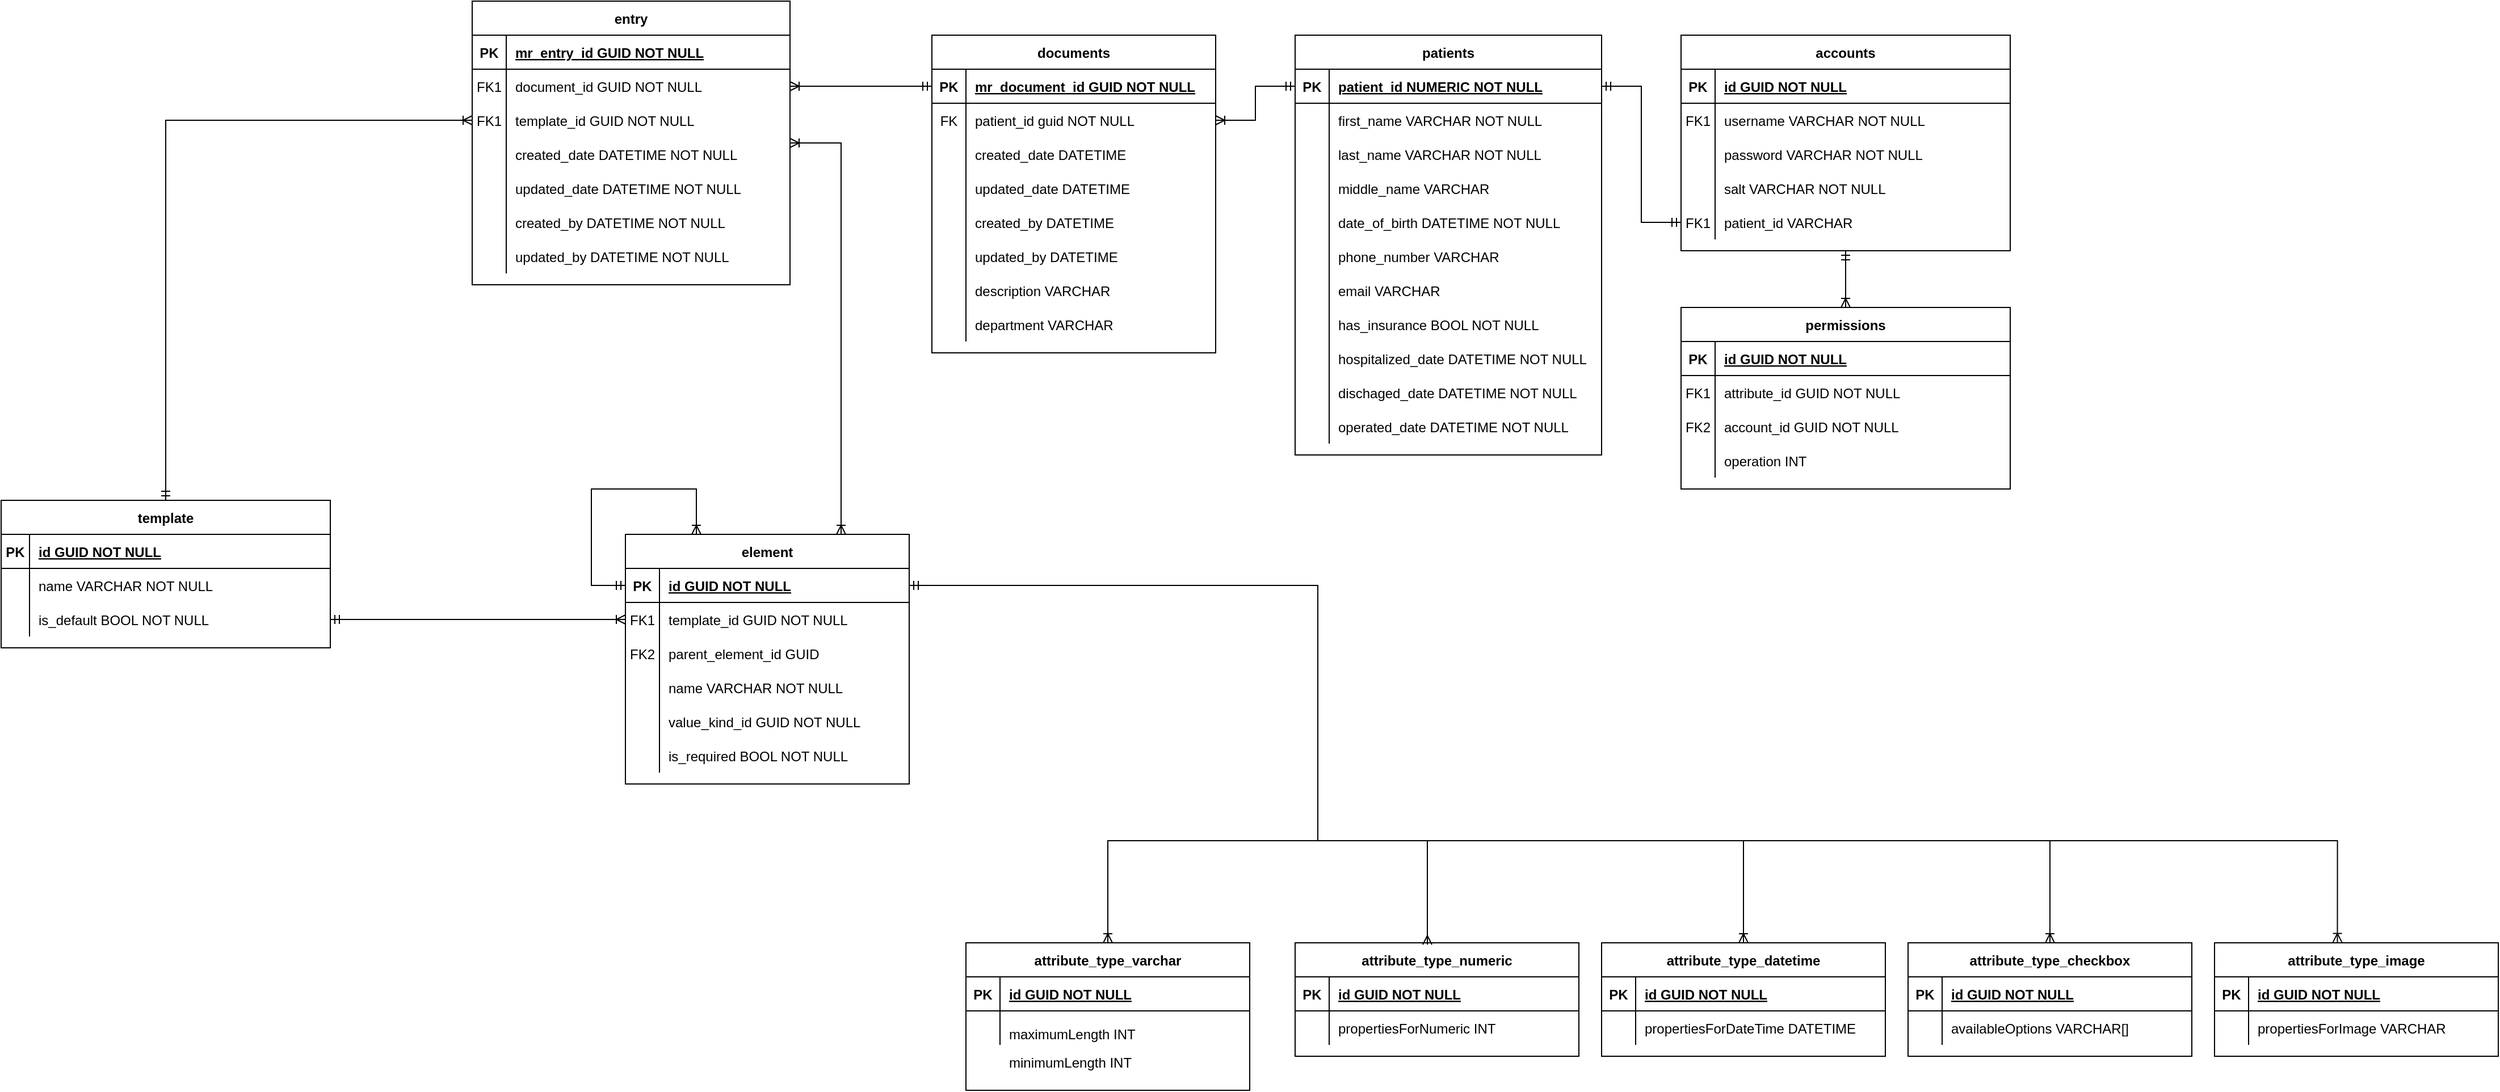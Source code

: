 <mxfile version="14.8.0" type="device"><diagram id="R2lEEEUBdFMjLlhIrx00" name="Page-1"><mxGraphModel dx="3276" dy="1358" grid="1" gridSize="10" guides="1" tooltips="1" connect="1" arrows="1" fold="1" page="1" pageScale="1" pageWidth="850" pageHeight="1100" math="0" shadow="0" extFonts="Permanent Marker^https://fonts.googleapis.com/css?family=Permanent+Marker"><root><mxCell id="0"/><mxCell id="1" parent="0"/><mxCell id="C-vyLk0tnHw3VtMMgP7b-2" value="patients" style="shape=table;startSize=30;container=1;collapsible=1;childLayout=tableLayout;fixedRows=1;rowLines=0;fontStyle=1;align=center;resizeLast=1;" parent="1" vertex="1"><mxGeometry x="360" y="90" width="270" height="370" as="geometry"/></mxCell><mxCell id="C-vyLk0tnHw3VtMMgP7b-3" value="" style="shape=partialRectangle;collapsible=0;dropTarget=0;pointerEvents=0;fillColor=none;points=[[0,0.5],[1,0.5]];portConstraint=eastwest;top=0;left=0;right=0;bottom=1;" parent="C-vyLk0tnHw3VtMMgP7b-2" vertex="1"><mxGeometry y="30" width="270" height="30" as="geometry"/></mxCell><mxCell id="C-vyLk0tnHw3VtMMgP7b-4" value="PK" style="shape=partialRectangle;overflow=hidden;connectable=0;fillColor=none;top=0;left=0;bottom=0;right=0;fontStyle=1;" parent="C-vyLk0tnHw3VtMMgP7b-3" vertex="1"><mxGeometry width="30" height="30" as="geometry"/></mxCell><mxCell id="C-vyLk0tnHw3VtMMgP7b-5" value="patient_id NUMERIC NOT NULL" style="shape=partialRectangle;overflow=hidden;connectable=0;fillColor=none;top=0;left=0;bottom=0;right=0;align=left;spacingLeft=6;fontStyle=5;" parent="C-vyLk0tnHw3VtMMgP7b-3" vertex="1"><mxGeometry x="30" width="240" height="30" as="geometry"/></mxCell><mxCell id="C-vyLk0tnHw3VtMMgP7b-6" value="" style="shape=partialRectangle;collapsible=0;dropTarget=0;pointerEvents=0;fillColor=none;points=[[0,0.5],[1,0.5]];portConstraint=eastwest;top=0;left=0;right=0;bottom=0;" parent="C-vyLk0tnHw3VtMMgP7b-2" vertex="1"><mxGeometry y="60" width="270" height="30" as="geometry"/></mxCell><mxCell id="C-vyLk0tnHw3VtMMgP7b-7" value="" style="shape=partialRectangle;overflow=hidden;connectable=0;fillColor=none;top=0;left=0;bottom=0;right=0;" parent="C-vyLk0tnHw3VtMMgP7b-6" vertex="1"><mxGeometry width="30" height="30" as="geometry"/></mxCell><mxCell id="C-vyLk0tnHw3VtMMgP7b-8" value="first_name VARCHAR NOT NULL" style="shape=partialRectangle;overflow=hidden;connectable=0;fillColor=none;top=0;left=0;bottom=0;right=0;align=left;spacingLeft=6;" parent="C-vyLk0tnHw3VtMMgP7b-6" vertex="1"><mxGeometry x="30" width="240" height="30" as="geometry"/></mxCell><mxCell id="C-vyLk0tnHw3VtMMgP7b-9" value="" style="shape=partialRectangle;collapsible=0;dropTarget=0;pointerEvents=0;fillColor=none;points=[[0,0.5],[1,0.5]];portConstraint=eastwest;top=0;left=0;right=0;bottom=0;" parent="C-vyLk0tnHw3VtMMgP7b-2" vertex="1"><mxGeometry y="90" width="270" height="30" as="geometry"/></mxCell><mxCell id="C-vyLk0tnHw3VtMMgP7b-10" value="" style="shape=partialRectangle;overflow=hidden;connectable=0;fillColor=none;top=0;left=0;bottom=0;right=0;" parent="C-vyLk0tnHw3VtMMgP7b-9" vertex="1"><mxGeometry width="30" height="30" as="geometry"/></mxCell><mxCell id="C-vyLk0tnHw3VtMMgP7b-11" value="last_name VARCHAR NOT NULL" style="shape=partialRectangle;overflow=hidden;connectable=0;fillColor=none;top=0;left=0;bottom=0;right=0;align=left;spacingLeft=6;" parent="C-vyLk0tnHw3VtMMgP7b-9" vertex="1"><mxGeometry x="30" width="240" height="30" as="geometry"/></mxCell><mxCell id="lvaLEvs-_A9bUy7tsKuC-11" value="" style="shape=partialRectangle;collapsible=0;dropTarget=0;pointerEvents=0;fillColor=none;points=[[0,0.5],[1,0.5]];portConstraint=eastwest;top=0;left=0;right=0;bottom=0;" parent="C-vyLk0tnHw3VtMMgP7b-2" vertex="1"><mxGeometry y="120" width="270" height="30" as="geometry"/></mxCell><mxCell id="lvaLEvs-_A9bUy7tsKuC-12" value="" style="shape=partialRectangle;overflow=hidden;connectable=0;fillColor=none;top=0;left=0;bottom=0;right=0;" parent="lvaLEvs-_A9bUy7tsKuC-11" vertex="1"><mxGeometry width="30" height="30" as="geometry"/></mxCell><mxCell id="lvaLEvs-_A9bUy7tsKuC-13" value="middle_name VARCHAR" style="shape=partialRectangle;overflow=hidden;connectable=0;fillColor=none;top=0;left=0;bottom=0;right=0;align=left;spacingLeft=6;" parent="lvaLEvs-_A9bUy7tsKuC-11" vertex="1"><mxGeometry x="30" width="240" height="30" as="geometry"/></mxCell><mxCell id="lvaLEvs-_A9bUy7tsKuC-14" value="" style="shape=partialRectangle;collapsible=0;dropTarget=0;pointerEvents=0;fillColor=none;points=[[0,0.5],[1,0.5]];portConstraint=eastwest;top=0;left=0;right=0;bottom=0;" parent="C-vyLk0tnHw3VtMMgP7b-2" vertex="1"><mxGeometry y="150" width="270" height="30" as="geometry"/></mxCell><mxCell id="lvaLEvs-_A9bUy7tsKuC-15" value="" style="shape=partialRectangle;overflow=hidden;connectable=0;fillColor=none;top=0;left=0;bottom=0;right=0;" parent="lvaLEvs-_A9bUy7tsKuC-14" vertex="1"><mxGeometry width="30" height="30" as="geometry"/></mxCell><mxCell id="lvaLEvs-_A9bUy7tsKuC-16" value="date_of_birth DATETIME NOT NULL" style="shape=partialRectangle;overflow=hidden;connectable=0;fillColor=none;top=0;left=0;bottom=0;right=0;align=left;spacingLeft=6;" parent="lvaLEvs-_A9bUy7tsKuC-14" vertex="1"><mxGeometry x="30" width="240" height="30" as="geometry"/></mxCell><mxCell id="lvaLEvs-_A9bUy7tsKuC-35" value="" style="shape=partialRectangle;collapsible=0;dropTarget=0;pointerEvents=0;fillColor=none;points=[[0,0.5],[1,0.5]];portConstraint=eastwest;top=0;left=0;right=0;bottom=0;" parent="C-vyLk0tnHw3VtMMgP7b-2" vertex="1"><mxGeometry y="180" width="270" height="30" as="geometry"/></mxCell><mxCell id="lvaLEvs-_A9bUy7tsKuC-36" value="" style="shape=partialRectangle;overflow=hidden;connectable=0;fillColor=none;top=0;left=0;bottom=0;right=0;" parent="lvaLEvs-_A9bUy7tsKuC-35" vertex="1"><mxGeometry width="30" height="30" as="geometry"/></mxCell><mxCell id="lvaLEvs-_A9bUy7tsKuC-37" value="phone_number VARCHAR" style="shape=partialRectangle;overflow=hidden;connectable=0;fillColor=none;top=0;left=0;bottom=0;right=0;align=left;spacingLeft=6;" parent="lvaLEvs-_A9bUy7tsKuC-35" vertex="1"><mxGeometry x="30" width="240" height="30" as="geometry"/></mxCell><mxCell id="lvaLEvs-_A9bUy7tsKuC-38" value="" style="shape=partialRectangle;collapsible=0;dropTarget=0;pointerEvents=0;fillColor=none;points=[[0,0.5],[1,0.5]];portConstraint=eastwest;top=0;left=0;right=0;bottom=0;" parent="C-vyLk0tnHw3VtMMgP7b-2" vertex="1"><mxGeometry y="210" width="270" height="30" as="geometry"/></mxCell><mxCell id="lvaLEvs-_A9bUy7tsKuC-39" value="" style="shape=partialRectangle;overflow=hidden;connectable=0;fillColor=none;top=0;left=0;bottom=0;right=0;" parent="lvaLEvs-_A9bUy7tsKuC-38" vertex="1"><mxGeometry width="30" height="30" as="geometry"/></mxCell><mxCell id="lvaLEvs-_A9bUy7tsKuC-40" value="email VARCHAR" style="shape=partialRectangle;overflow=hidden;connectable=0;fillColor=none;top=0;left=0;bottom=0;right=0;align=left;spacingLeft=6;" parent="lvaLEvs-_A9bUy7tsKuC-38" vertex="1"><mxGeometry x="30" width="240" height="30" as="geometry"/></mxCell><mxCell id="lvaLEvs-_A9bUy7tsKuC-17" value="" style="shape=partialRectangle;collapsible=0;dropTarget=0;pointerEvents=0;fillColor=none;points=[[0,0.5],[1,0.5]];portConstraint=eastwest;top=0;left=0;right=0;bottom=0;" parent="C-vyLk0tnHw3VtMMgP7b-2" vertex="1"><mxGeometry y="240" width="270" height="30" as="geometry"/></mxCell><mxCell id="lvaLEvs-_A9bUy7tsKuC-18" value="" style="shape=partialRectangle;overflow=hidden;connectable=0;fillColor=none;top=0;left=0;bottom=0;right=0;" parent="lvaLEvs-_A9bUy7tsKuC-17" vertex="1"><mxGeometry width="30" height="30" as="geometry"/></mxCell><mxCell id="lvaLEvs-_A9bUy7tsKuC-19" value="has_insurance BOOL NOT NULL" style="shape=partialRectangle;overflow=hidden;connectable=0;fillColor=none;top=0;left=0;bottom=0;right=0;align=left;spacingLeft=6;" parent="lvaLEvs-_A9bUy7tsKuC-17" vertex="1"><mxGeometry x="30" width="240" height="30" as="geometry"/></mxCell><mxCell id="lvaLEvs-_A9bUy7tsKuC-23" value="" style="shape=partialRectangle;collapsible=0;dropTarget=0;pointerEvents=0;fillColor=none;points=[[0,0.5],[1,0.5]];portConstraint=eastwest;top=0;left=0;right=0;bottom=0;" parent="C-vyLk0tnHw3VtMMgP7b-2" vertex="1"><mxGeometry y="270" width="270" height="30" as="geometry"/></mxCell><mxCell id="lvaLEvs-_A9bUy7tsKuC-24" value="" style="shape=partialRectangle;overflow=hidden;connectable=0;fillColor=none;top=0;left=0;bottom=0;right=0;" parent="lvaLEvs-_A9bUy7tsKuC-23" vertex="1"><mxGeometry width="30" height="30" as="geometry"/></mxCell><mxCell id="lvaLEvs-_A9bUy7tsKuC-25" value="hospitalized_date DATETIME NOT NULL" style="shape=partialRectangle;overflow=hidden;connectable=0;fillColor=none;top=0;left=0;bottom=0;right=0;align=left;spacingLeft=6;" parent="lvaLEvs-_A9bUy7tsKuC-23" vertex="1"><mxGeometry x="30" width="240" height="30" as="geometry"/></mxCell><mxCell id="lvaLEvs-_A9bUy7tsKuC-26" value="" style="shape=partialRectangle;collapsible=0;dropTarget=0;pointerEvents=0;fillColor=none;points=[[0,0.5],[1,0.5]];portConstraint=eastwest;top=0;left=0;right=0;bottom=0;" parent="C-vyLk0tnHw3VtMMgP7b-2" vertex="1"><mxGeometry y="300" width="270" height="30" as="geometry"/></mxCell><mxCell id="lvaLEvs-_A9bUy7tsKuC-27" value="" style="shape=partialRectangle;overflow=hidden;connectable=0;fillColor=none;top=0;left=0;bottom=0;right=0;" parent="lvaLEvs-_A9bUy7tsKuC-26" vertex="1"><mxGeometry width="30" height="30" as="geometry"/></mxCell><mxCell id="lvaLEvs-_A9bUy7tsKuC-28" value="dischaged_date DATETIME NOT NULL" style="shape=partialRectangle;overflow=hidden;connectable=0;fillColor=none;top=0;left=0;bottom=0;right=0;align=left;spacingLeft=6;" parent="lvaLEvs-_A9bUy7tsKuC-26" vertex="1"><mxGeometry x="30" width="240" height="30" as="geometry"/></mxCell><mxCell id="lvaLEvs-_A9bUy7tsKuC-29" value="" style="shape=partialRectangle;collapsible=0;dropTarget=0;pointerEvents=0;fillColor=none;points=[[0,0.5],[1,0.5]];portConstraint=eastwest;top=0;left=0;right=0;bottom=0;" parent="C-vyLk0tnHw3VtMMgP7b-2" vertex="1"><mxGeometry y="330" width="270" height="30" as="geometry"/></mxCell><mxCell id="lvaLEvs-_A9bUy7tsKuC-30" value="" style="shape=partialRectangle;overflow=hidden;connectable=0;fillColor=none;top=0;left=0;bottom=0;right=0;" parent="lvaLEvs-_A9bUy7tsKuC-29" vertex="1"><mxGeometry width="30" height="30" as="geometry"/></mxCell><mxCell id="lvaLEvs-_A9bUy7tsKuC-31" value="operated_date DATETIME NOT NULL" style="shape=partialRectangle;overflow=hidden;connectable=0;fillColor=none;top=0;left=0;bottom=0;right=0;align=left;spacingLeft=6;" parent="lvaLEvs-_A9bUy7tsKuC-29" vertex="1"><mxGeometry x="30" width="240" height="30" as="geometry"/></mxCell><mxCell id="lvaLEvs-_A9bUy7tsKuC-181" style="edgeStyle=orthogonalEdgeStyle;rounded=0;orthogonalLoop=1;jettySize=auto;html=1;startArrow=ERoneToMany;startFill=0;endArrow=ERmandOne;endFill=0;exitX=0.5;exitY=0;exitDx=0;exitDy=0;entryX=1;entryY=0.5;entryDx=0;entryDy=0;" parent="1" source="C-vyLk0tnHw3VtMMgP7b-13" target="lvaLEvs-_A9bUy7tsKuC-112" edge="1"><mxGeometry relative="1" as="geometry"><Array as="points"><mxPoint x="195" y="800"/><mxPoint x="380" y="800"/><mxPoint x="380" y="575"/></Array></mxGeometry></mxCell><mxCell id="C-vyLk0tnHw3VtMMgP7b-13" value="attribute_type_varchar" style="shape=table;startSize=30;container=1;collapsible=1;childLayout=tableLayout;fixedRows=1;rowLines=0;fontStyle=1;align=center;resizeLast=1;" parent="1" vertex="1"><mxGeometry x="70" y="890" width="250" height="130" as="geometry"><mxRectangle x="70" y="890" width="160" height="30" as="alternateBounds"/></mxGeometry></mxCell><mxCell id="C-vyLk0tnHw3VtMMgP7b-14" value="" style="shape=partialRectangle;collapsible=0;dropTarget=0;pointerEvents=0;fillColor=none;points=[[0,0.5],[1,0.5]];portConstraint=eastwest;top=0;left=0;right=0;bottom=1;" parent="C-vyLk0tnHw3VtMMgP7b-13" vertex="1"><mxGeometry y="30" width="250" height="30" as="geometry"/></mxCell><mxCell id="C-vyLk0tnHw3VtMMgP7b-15" value="PK" style="shape=partialRectangle;overflow=hidden;connectable=0;fillColor=none;top=0;left=0;bottom=0;right=0;fontStyle=1;" parent="C-vyLk0tnHw3VtMMgP7b-14" vertex="1"><mxGeometry width="30" height="30" as="geometry"/></mxCell><mxCell id="C-vyLk0tnHw3VtMMgP7b-16" value="id GUID NOT NULL" style="shape=partialRectangle;overflow=hidden;connectable=0;fillColor=none;top=0;left=0;bottom=0;right=0;align=left;spacingLeft=6;fontStyle=5;" parent="C-vyLk0tnHw3VtMMgP7b-14" vertex="1"><mxGeometry x="30" width="220" height="30" as="geometry"/></mxCell><mxCell id="C-vyLk0tnHw3VtMMgP7b-17" value="" style="shape=partialRectangle;collapsible=0;dropTarget=0;pointerEvents=0;fillColor=none;points=[[0,0.5],[1,0.5]];portConstraint=eastwest;top=0;left=0;right=0;bottom=0;" parent="C-vyLk0tnHw3VtMMgP7b-13" vertex="1"><mxGeometry y="60" width="250" height="30" as="geometry"/></mxCell><mxCell id="C-vyLk0tnHw3VtMMgP7b-18" value="" style="shape=partialRectangle;overflow=hidden;connectable=0;fillColor=none;top=0;left=0;bottom=0;right=0;" parent="C-vyLk0tnHw3VtMMgP7b-17" vertex="1"><mxGeometry width="30" height="30" as="geometry"/></mxCell><mxCell id="C-vyLk0tnHw3VtMMgP7b-19" value="" style="shape=partialRectangle;overflow=hidden;connectable=0;fillColor=none;top=0;left=0;bottom=0;right=0;align=left;spacingLeft=6;" parent="C-vyLk0tnHw3VtMMgP7b-17" vertex="1"><mxGeometry x="30" width="220" height="30" as="geometry"/></mxCell><mxCell id="lvaLEvs-_A9bUy7tsKuC-44" style="edgeStyle=orthogonalEdgeStyle;rounded=0;orthogonalLoop=1;jettySize=auto;html=1;endArrow=ERmandOne;endFill=0;exitX=1;exitY=0.5;exitDx=0;exitDy=0;startArrow=ERoneToMany;startFill=0;" parent="1" source="C-vyLk0tnHw3VtMMgP7b-27" target="C-vyLk0tnHw3VtMMgP7b-3" edge="1"><mxGeometry relative="1" as="geometry"/></mxCell><mxCell id="C-vyLk0tnHw3VtMMgP7b-23" value="documents" style="shape=table;startSize=30;container=1;collapsible=1;childLayout=tableLayout;fixedRows=1;rowLines=0;fontStyle=1;align=center;resizeLast=1;" parent="1" vertex="1"><mxGeometry x="40" y="90" width="250" height="280" as="geometry"/></mxCell><mxCell id="C-vyLk0tnHw3VtMMgP7b-24" value="" style="shape=partialRectangle;collapsible=0;dropTarget=0;pointerEvents=0;fillColor=none;points=[[0,0.5],[1,0.5]];portConstraint=eastwest;top=0;left=0;right=0;bottom=1;" parent="C-vyLk0tnHw3VtMMgP7b-23" vertex="1"><mxGeometry y="30" width="250" height="30" as="geometry"/></mxCell><mxCell id="C-vyLk0tnHw3VtMMgP7b-25" value="PK" style="shape=partialRectangle;overflow=hidden;connectable=0;fillColor=none;top=0;left=0;bottom=0;right=0;fontStyle=1;" parent="C-vyLk0tnHw3VtMMgP7b-24" vertex="1"><mxGeometry width="30" height="30" as="geometry"/></mxCell><mxCell id="C-vyLk0tnHw3VtMMgP7b-26" value="mr_document_id GUID NOT NULL" style="shape=partialRectangle;overflow=hidden;connectable=0;fillColor=none;top=0;left=0;bottom=0;right=0;align=left;spacingLeft=6;fontStyle=5;" parent="C-vyLk0tnHw3VtMMgP7b-24" vertex="1"><mxGeometry x="30" width="220" height="30" as="geometry"/></mxCell><mxCell id="C-vyLk0tnHw3VtMMgP7b-27" value="" style="shape=partialRectangle;collapsible=0;dropTarget=0;pointerEvents=0;fillColor=none;points=[[0,0.5],[1,0.5]];portConstraint=eastwest;top=0;left=0;right=0;bottom=0;" parent="C-vyLk0tnHw3VtMMgP7b-23" vertex="1"><mxGeometry y="60" width="250" height="30" as="geometry"/></mxCell><mxCell id="C-vyLk0tnHw3VtMMgP7b-28" value="FK" style="shape=partialRectangle;overflow=hidden;connectable=0;fillColor=none;top=0;left=0;bottom=0;right=0;" parent="C-vyLk0tnHw3VtMMgP7b-27" vertex="1"><mxGeometry width="30" height="30" as="geometry"/></mxCell><mxCell id="C-vyLk0tnHw3VtMMgP7b-29" value="patient_id guid NOT NULL" style="shape=partialRectangle;overflow=hidden;connectable=0;fillColor=none;top=0;left=0;bottom=0;right=0;align=left;spacingLeft=6;" parent="C-vyLk0tnHw3VtMMgP7b-27" vertex="1"><mxGeometry x="30" width="220" height="30" as="geometry"/></mxCell><mxCell id="lvaLEvs-_A9bUy7tsKuC-41" value="" style="shape=partialRectangle;collapsible=0;dropTarget=0;pointerEvents=0;fillColor=none;points=[[0,0.5],[1,0.5]];portConstraint=eastwest;top=0;left=0;right=0;bottom=0;" parent="C-vyLk0tnHw3VtMMgP7b-23" vertex="1"><mxGeometry y="90" width="250" height="30" as="geometry"/></mxCell><mxCell id="lvaLEvs-_A9bUy7tsKuC-42" value="" style="shape=partialRectangle;overflow=hidden;connectable=0;fillColor=none;top=0;left=0;bottom=0;right=0;" parent="lvaLEvs-_A9bUy7tsKuC-41" vertex="1"><mxGeometry width="30" height="30" as="geometry"/></mxCell><mxCell id="lvaLEvs-_A9bUy7tsKuC-43" value="created_date DATETIME" style="shape=partialRectangle;overflow=hidden;connectable=0;fillColor=none;top=0;left=0;bottom=0;right=0;align=left;spacingLeft=6;" parent="lvaLEvs-_A9bUy7tsKuC-41" vertex="1"><mxGeometry x="30" width="220" height="30" as="geometry"/></mxCell><mxCell id="lvaLEvs-_A9bUy7tsKuC-65" value="" style="shape=partialRectangle;collapsible=0;dropTarget=0;pointerEvents=0;fillColor=none;points=[[0,0.5],[1,0.5]];portConstraint=eastwest;top=0;left=0;right=0;bottom=0;" parent="C-vyLk0tnHw3VtMMgP7b-23" vertex="1"><mxGeometry y="120" width="250" height="30" as="geometry"/></mxCell><mxCell id="lvaLEvs-_A9bUy7tsKuC-66" value="" style="shape=partialRectangle;overflow=hidden;connectable=0;fillColor=none;top=0;left=0;bottom=0;right=0;" parent="lvaLEvs-_A9bUy7tsKuC-65" vertex="1"><mxGeometry width="30" height="30" as="geometry"/></mxCell><mxCell id="lvaLEvs-_A9bUy7tsKuC-67" value="updated_date DATETIME" style="shape=partialRectangle;overflow=hidden;connectable=0;fillColor=none;top=0;left=0;bottom=0;right=0;align=left;spacingLeft=6;" parent="lvaLEvs-_A9bUy7tsKuC-65" vertex="1"><mxGeometry x="30" width="220" height="30" as="geometry"/></mxCell><mxCell id="lvaLEvs-_A9bUy7tsKuC-68" value="" style="shape=partialRectangle;collapsible=0;dropTarget=0;pointerEvents=0;fillColor=none;points=[[0,0.5],[1,0.5]];portConstraint=eastwest;top=0;left=0;right=0;bottom=0;" parent="C-vyLk0tnHw3VtMMgP7b-23" vertex="1"><mxGeometry y="150" width="250" height="30" as="geometry"/></mxCell><mxCell id="lvaLEvs-_A9bUy7tsKuC-69" value="" style="shape=partialRectangle;overflow=hidden;connectable=0;fillColor=none;top=0;left=0;bottom=0;right=0;" parent="lvaLEvs-_A9bUy7tsKuC-68" vertex="1"><mxGeometry width="30" height="30" as="geometry"/></mxCell><mxCell id="lvaLEvs-_A9bUy7tsKuC-70" value="created_by DATETIME" style="shape=partialRectangle;overflow=hidden;connectable=0;fillColor=none;top=0;left=0;bottom=0;right=0;align=left;spacingLeft=6;" parent="lvaLEvs-_A9bUy7tsKuC-68" vertex="1"><mxGeometry x="30" width="220" height="30" as="geometry"/></mxCell><mxCell id="lvaLEvs-_A9bUy7tsKuC-71" value="" style="shape=partialRectangle;collapsible=0;dropTarget=0;pointerEvents=0;fillColor=none;points=[[0,0.5],[1,0.5]];portConstraint=eastwest;top=0;left=0;right=0;bottom=0;" parent="C-vyLk0tnHw3VtMMgP7b-23" vertex="1"><mxGeometry y="180" width="250" height="30" as="geometry"/></mxCell><mxCell id="lvaLEvs-_A9bUy7tsKuC-72" value="" style="shape=partialRectangle;overflow=hidden;connectable=0;fillColor=none;top=0;left=0;bottom=0;right=0;" parent="lvaLEvs-_A9bUy7tsKuC-71" vertex="1"><mxGeometry width="30" height="30" as="geometry"/></mxCell><mxCell id="lvaLEvs-_A9bUy7tsKuC-73" value="updated_by DATETIME" style="shape=partialRectangle;overflow=hidden;connectable=0;fillColor=none;top=0;left=0;bottom=0;right=0;align=left;spacingLeft=6;" parent="lvaLEvs-_A9bUy7tsKuC-71" vertex="1"><mxGeometry x="30" width="220" height="30" as="geometry"/></mxCell><mxCell id="lvaLEvs-_A9bUy7tsKuC-45" value="" style="shape=partialRectangle;collapsible=0;dropTarget=0;pointerEvents=0;fillColor=none;points=[[0,0.5],[1,0.5]];portConstraint=eastwest;top=0;left=0;right=0;bottom=0;" parent="C-vyLk0tnHw3VtMMgP7b-23" vertex="1"><mxGeometry y="210" width="250" height="30" as="geometry"/></mxCell><mxCell id="lvaLEvs-_A9bUy7tsKuC-46" value="" style="shape=partialRectangle;overflow=hidden;connectable=0;fillColor=none;top=0;left=0;bottom=0;right=0;" parent="lvaLEvs-_A9bUy7tsKuC-45" vertex="1"><mxGeometry width="30" height="30" as="geometry"/></mxCell><mxCell id="lvaLEvs-_A9bUy7tsKuC-47" value="description VARCHAR" style="shape=partialRectangle;overflow=hidden;connectable=0;fillColor=none;top=0;left=0;bottom=0;right=0;align=left;spacingLeft=6;" parent="lvaLEvs-_A9bUy7tsKuC-45" vertex="1"><mxGeometry x="30" width="220" height="30" as="geometry"/></mxCell><mxCell id="lvaLEvs-_A9bUy7tsKuC-48" value="" style="shape=partialRectangle;collapsible=0;dropTarget=0;pointerEvents=0;fillColor=none;points=[[0,0.5],[1,0.5]];portConstraint=eastwest;top=0;left=0;right=0;bottom=0;" parent="C-vyLk0tnHw3VtMMgP7b-23" vertex="1"><mxGeometry y="240" width="250" height="30" as="geometry"/></mxCell><mxCell id="lvaLEvs-_A9bUy7tsKuC-49" value="" style="shape=partialRectangle;overflow=hidden;connectable=0;fillColor=none;top=0;left=0;bottom=0;right=0;" parent="lvaLEvs-_A9bUy7tsKuC-48" vertex="1"><mxGeometry width="30" height="30" as="geometry"/></mxCell><mxCell id="lvaLEvs-_A9bUy7tsKuC-50" value="department VARCHAR" style="shape=partialRectangle;overflow=hidden;connectable=0;fillColor=none;top=0;left=0;bottom=0;right=0;align=left;spacingLeft=6;" parent="lvaLEvs-_A9bUy7tsKuC-48" vertex="1"><mxGeometry x="30" width="220" height="30" as="geometry"/></mxCell><mxCell id="lvaLEvs-_A9bUy7tsKuC-2" value="" style="shape=partialRectangle;overflow=hidden;connectable=0;fillColor=none;top=0;left=0;bottom=0;right=0;" parent="1" vertex="1"><mxGeometry x="450" y="240" width="30" height="30" as="geometry"/></mxCell><mxCell id="lvaLEvs-_A9bUy7tsKuC-4" value="" style="shape=partialRectangle;overflow=hidden;connectable=0;fillColor=none;top=0;left=0;bottom=0;right=0;" parent="1" vertex="1"><mxGeometry x="450" y="270" width="30" height="30" as="geometry"/></mxCell><mxCell id="lvaLEvs-_A9bUy7tsKuC-7" value="" style="shape=partialRectangle;overflow=hidden;connectable=0;fillColor=none;top=0;left=0;bottom=0;right=0;" parent="1" vertex="1"><mxGeometry x="450" y="300" width="30" height="30" as="geometry"/></mxCell><mxCell id="lvaLEvs-_A9bUy7tsKuC-9" value="" style="shape=partialRectangle;overflow=hidden;connectable=0;fillColor=none;top=0;left=0;bottom=0;right=0;" parent="1" vertex="1"><mxGeometry x="450" y="330" width="30" height="30" as="geometry"/></mxCell><mxCell id="lvaLEvs-_A9bUy7tsKuC-219" style="edgeStyle=orthogonalEdgeStyle;rounded=0;orthogonalLoop=1;jettySize=auto;html=1;startArrow=ERoneToMany;startFill=0;endArrow=ERoneToMany;endFill=0;" parent="1" source="lvaLEvs-_A9bUy7tsKuC-51" target="lvaLEvs-_A9bUy7tsKuC-111" edge="1"><mxGeometry relative="1" as="geometry"><Array as="points"><mxPoint x="-40" y="185"/></Array></mxGeometry></mxCell><mxCell id="lvaLEvs-_A9bUy7tsKuC-51" value="entry" style="shape=table;startSize=30;container=1;collapsible=1;childLayout=tableLayout;fixedRows=1;rowLines=0;fontStyle=1;align=center;resizeLast=1;" parent="1" vertex="1"><mxGeometry x="-365" y="60" width="280" height="250" as="geometry"/></mxCell><mxCell id="lvaLEvs-_A9bUy7tsKuC-52" value="" style="shape=partialRectangle;collapsible=0;dropTarget=0;pointerEvents=0;fillColor=none;points=[[0,0.5],[1,0.5]];portConstraint=eastwest;top=0;left=0;right=0;bottom=1;" parent="lvaLEvs-_A9bUy7tsKuC-51" vertex="1"><mxGeometry y="30" width="280" height="30" as="geometry"/></mxCell><mxCell id="lvaLEvs-_A9bUy7tsKuC-53" value="PK" style="shape=partialRectangle;overflow=hidden;connectable=0;fillColor=none;top=0;left=0;bottom=0;right=0;fontStyle=1;" parent="lvaLEvs-_A9bUy7tsKuC-52" vertex="1"><mxGeometry width="30" height="30" as="geometry"/></mxCell><mxCell id="lvaLEvs-_A9bUy7tsKuC-54" value="mr_entry_id GUID NOT NULL" style="shape=partialRectangle;overflow=hidden;connectable=0;fillColor=none;top=0;left=0;bottom=0;right=0;align=left;spacingLeft=6;fontStyle=5;" parent="lvaLEvs-_A9bUy7tsKuC-52" vertex="1"><mxGeometry x="30" width="250" height="30" as="geometry"/></mxCell><mxCell id="lvaLEvs-_A9bUy7tsKuC-90" value="" style="shape=partialRectangle;collapsible=0;dropTarget=0;pointerEvents=0;fillColor=none;points=[[0,0.5],[1,0.5]];portConstraint=eastwest;top=0;left=0;right=0;bottom=0;" parent="lvaLEvs-_A9bUy7tsKuC-51" vertex="1"><mxGeometry y="60" width="280" height="30" as="geometry"/></mxCell><mxCell id="lvaLEvs-_A9bUy7tsKuC-91" value="FK1" style="shape=partialRectangle;overflow=hidden;connectable=0;fillColor=none;top=0;left=0;bottom=0;right=0;" parent="lvaLEvs-_A9bUy7tsKuC-90" vertex="1"><mxGeometry width="30" height="30" as="geometry"/></mxCell><mxCell id="lvaLEvs-_A9bUy7tsKuC-92" value="document_id GUID NOT NULL" style="shape=partialRectangle;overflow=hidden;connectable=0;fillColor=none;top=0;left=0;bottom=0;right=0;align=left;spacingLeft=6;" parent="lvaLEvs-_A9bUy7tsKuC-90" vertex="1"><mxGeometry x="30" width="250" height="30" as="geometry"/></mxCell><mxCell id="lvaLEvs-_A9bUy7tsKuC-55" value="" style="shape=partialRectangle;collapsible=0;dropTarget=0;pointerEvents=0;fillColor=none;points=[[0,0.5],[1,0.5]];portConstraint=eastwest;top=0;left=0;right=0;bottom=0;" parent="lvaLEvs-_A9bUy7tsKuC-51" vertex="1"><mxGeometry y="90" width="280" height="30" as="geometry"/></mxCell><mxCell id="lvaLEvs-_A9bUy7tsKuC-56" value="FK1" style="shape=partialRectangle;overflow=hidden;connectable=0;fillColor=none;top=0;left=0;bottom=0;right=0;" parent="lvaLEvs-_A9bUy7tsKuC-55" vertex="1"><mxGeometry width="30" height="30" as="geometry"/></mxCell><mxCell id="lvaLEvs-_A9bUy7tsKuC-57" value="template_id GUID NOT NULL" style="shape=partialRectangle;overflow=hidden;connectable=0;fillColor=none;top=0;left=0;bottom=0;right=0;align=left;spacingLeft=6;" parent="lvaLEvs-_A9bUy7tsKuC-55" vertex="1"><mxGeometry x="30" width="250" height="30" as="geometry"/></mxCell><mxCell id="lvaLEvs-_A9bUy7tsKuC-58" value="" style="shape=partialRectangle;collapsible=0;dropTarget=0;pointerEvents=0;fillColor=none;points=[[0,0.5],[1,0.5]];portConstraint=eastwest;top=0;left=0;right=0;bottom=0;" parent="lvaLEvs-_A9bUy7tsKuC-51" vertex="1"><mxGeometry y="120" width="280" height="30" as="geometry"/></mxCell><mxCell id="lvaLEvs-_A9bUy7tsKuC-59" value="" style="shape=partialRectangle;overflow=hidden;connectable=0;fillColor=none;top=0;left=0;bottom=0;right=0;" parent="lvaLEvs-_A9bUy7tsKuC-58" vertex="1"><mxGeometry width="30" height="30" as="geometry"/></mxCell><mxCell id="lvaLEvs-_A9bUy7tsKuC-60" value="created_date DATETIME NOT NULL" style="shape=partialRectangle;overflow=hidden;connectable=0;fillColor=none;top=0;left=0;bottom=0;right=0;align=left;spacingLeft=6;" parent="lvaLEvs-_A9bUy7tsKuC-58" vertex="1"><mxGeometry x="30" width="250" height="30" as="geometry"/></mxCell><mxCell id="lvaLEvs-_A9bUy7tsKuC-62" value="" style="shape=partialRectangle;collapsible=0;dropTarget=0;pointerEvents=0;fillColor=none;points=[[0,0.5],[1,0.5]];portConstraint=eastwest;top=0;left=0;right=0;bottom=0;" parent="lvaLEvs-_A9bUy7tsKuC-51" vertex="1"><mxGeometry y="150" width="280" height="30" as="geometry"/></mxCell><mxCell id="lvaLEvs-_A9bUy7tsKuC-63" value="" style="shape=partialRectangle;overflow=hidden;connectable=0;fillColor=none;top=0;left=0;bottom=0;right=0;" parent="lvaLEvs-_A9bUy7tsKuC-62" vertex="1"><mxGeometry width="30" height="30" as="geometry"/></mxCell><mxCell id="lvaLEvs-_A9bUy7tsKuC-64" value="updated_date DATETIME NOT NULL" style="shape=partialRectangle;overflow=hidden;connectable=0;fillColor=none;top=0;left=0;bottom=0;right=0;align=left;spacingLeft=6;" parent="lvaLEvs-_A9bUy7tsKuC-62" vertex="1"><mxGeometry x="30" width="250" height="30" as="geometry"/></mxCell><mxCell id="lvaLEvs-_A9bUy7tsKuC-74" value="" style="shape=partialRectangle;collapsible=0;dropTarget=0;pointerEvents=0;fillColor=none;points=[[0,0.5],[1,0.5]];portConstraint=eastwest;top=0;left=0;right=0;bottom=0;" parent="lvaLEvs-_A9bUy7tsKuC-51" vertex="1"><mxGeometry y="180" width="280" height="30" as="geometry"/></mxCell><mxCell id="lvaLEvs-_A9bUy7tsKuC-75" value="" style="shape=partialRectangle;overflow=hidden;connectable=0;fillColor=none;top=0;left=0;bottom=0;right=0;" parent="lvaLEvs-_A9bUy7tsKuC-74" vertex="1"><mxGeometry width="30" height="30" as="geometry"/></mxCell><mxCell id="lvaLEvs-_A9bUy7tsKuC-76" value="created_by DATETIME NOT NULL" style="shape=partialRectangle;overflow=hidden;connectable=0;fillColor=none;top=0;left=0;bottom=0;right=0;align=left;spacingLeft=6;" parent="lvaLEvs-_A9bUy7tsKuC-74" vertex="1"><mxGeometry x="30" width="250" height="30" as="geometry"/></mxCell><mxCell id="lvaLEvs-_A9bUy7tsKuC-77" value="" style="shape=partialRectangle;collapsible=0;dropTarget=0;pointerEvents=0;fillColor=none;points=[[0,0.5],[1,0.5]];portConstraint=eastwest;top=0;left=0;right=0;bottom=0;" parent="lvaLEvs-_A9bUy7tsKuC-51" vertex="1"><mxGeometry y="210" width="280" height="30" as="geometry"/></mxCell><mxCell id="lvaLEvs-_A9bUy7tsKuC-78" value="" style="shape=partialRectangle;overflow=hidden;connectable=0;fillColor=none;top=0;left=0;bottom=0;right=0;" parent="lvaLEvs-_A9bUy7tsKuC-77" vertex="1"><mxGeometry width="30" height="30" as="geometry"/></mxCell><mxCell id="lvaLEvs-_A9bUy7tsKuC-79" value="updated_by DATETIME NOT NULL" style="shape=partialRectangle;overflow=hidden;connectable=0;fillColor=none;top=0;left=0;bottom=0;right=0;align=left;spacingLeft=6;" parent="lvaLEvs-_A9bUy7tsKuC-77" vertex="1"><mxGeometry x="30" width="250" height="30" as="geometry"/></mxCell><mxCell id="lvaLEvs-_A9bUy7tsKuC-61" style="edgeStyle=orthogonalEdgeStyle;rounded=0;orthogonalLoop=1;jettySize=auto;html=1;entryX=0;entryY=0.5;entryDx=0;entryDy=0;startArrow=ERoneToMany;startFill=0;endArrow=ERmandOne;endFill=0;exitX=1;exitY=0.5;exitDx=0;exitDy=0;" parent="1" source="lvaLEvs-_A9bUy7tsKuC-90" target="C-vyLk0tnHw3VtMMgP7b-24" edge="1"><mxGeometry relative="1" as="geometry"/></mxCell><mxCell id="lvaLEvs-_A9bUy7tsKuC-93" style="edgeStyle=orthogonalEdgeStyle;rounded=0;orthogonalLoop=1;jettySize=auto;html=1;entryX=0.5;entryY=0;entryDx=0;entryDy=0;startArrow=ERoneToMany;startFill=0;endArrow=ERmandOne;endFill=0;" parent="1" source="lvaLEvs-_A9bUy7tsKuC-55" target="lvaLEvs-_A9bUy7tsKuC-94" edge="1"><mxGeometry relative="1" as="geometry"><Array as="points"><mxPoint x="-635" y="165"/></Array><mxPoint x="-365" y="565" as="targetPoint"/></mxGeometry></mxCell><mxCell id="lvaLEvs-_A9bUy7tsKuC-94" value="template" style="shape=table;startSize=30;container=1;collapsible=1;childLayout=tableLayout;fixedRows=1;rowLines=0;fontStyle=1;align=center;resizeLast=1;" parent="1" vertex="1"><mxGeometry x="-780" y="500" width="290" height="130" as="geometry"/></mxCell><mxCell id="lvaLEvs-_A9bUy7tsKuC-95" value="" style="shape=partialRectangle;collapsible=0;dropTarget=0;pointerEvents=0;fillColor=none;points=[[0,0.5],[1,0.5]];portConstraint=eastwest;top=0;left=0;right=0;bottom=1;" parent="lvaLEvs-_A9bUy7tsKuC-94" vertex="1"><mxGeometry y="30" width="290" height="30" as="geometry"/></mxCell><mxCell id="lvaLEvs-_A9bUy7tsKuC-96" value="PK" style="shape=partialRectangle;overflow=hidden;connectable=0;fillColor=none;top=0;left=0;bottom=0;right=0;fontStyle=1;" parent="lvaLEvs-_A9bUy7tsKuC-95" vertex="1"><mxGeometry width="25" height="30" as="geometry"/></mxCell><mxCell id="lvaLEvs-_A9bUy7tsKuC-97" value="id GUID NOT NULL" style="shape=partialRectangle;overflow=hidden;connectable=0;fillColor=none;top=0;left=0;bottom=0;right=0;align=left;spacingLeft=6;fontStyle=5;" parent="lvaLEvs-_A9bUy7tsKuC-95" vertex="1"><mxGeometry x="25" width="265" height="30" as="geometry"/></mxCell><mxCell id="lvaLEvs-_A9bUy7tsKuC-101" value="" style="shape=partialRectangle;collapsible=0;dropTarget=0;pointerEvents=0;fillColor=none;points=[[0,0.5],[1,0.5]];portConstraint=eastwest;top=0;left=0;right=0;bottom=0;" parent="lvaLEvs-_A9bUy7tsKuC-94" vertex="1"><mxGeometry y="60" width="290" height="30" as="geometry"/></mxCell><mxCell id="lvaLEvs-_A9bUy7tsKuC-102" value="" style="shape=partialRectangle;overflow=hidden;connectable=0;fillColor=none;top=0;left=0;bottom=0;right=0;" parent="lvaLEvs-_A9bUy7tsKuC-101" vertex="1"><mxGeometry width="25" height="30" as="geometry"/></mxCell><mxCell id="lvaLEvs-_A9bUy7tsKuC-103" value="name VARCHAR NOT NULL" style="shape=partialRectangle;overflow=hidden;connectable=0;fillColor=none;top=0;left=0;bottom=0;right=0;align=left;spacingLeft=6;" parent="lvaLEvs-_A9bUy7tsKuC-101" vertex="1"><mxGeometry x="25" width="265" height="30" as="geometry"/></mxCell><mxCell id="lvaLEvs-_A9bUy7tsKuC-108" value="" style="shape=partialRectangle;collapsible=0;dropTarget=0;pointerEvents=0;fillColor=none;points=[[0,0.5],[1,0.5]];portConstraint=eastwest;top=0;left=0;right=0;bottom=0;" parent="lvaLEvs-_A9bUy7tsKuC-94" vertex="1"><mxGeometry y="90" width="290" height="30" as="geometry"/></mxCell><mxCell id="lvaLEvs-_A9bUy7tsKuC-109" value="" style="shape=partialRectangle;overflow=hidden;connectable=0;fillColor=none;top=0;left=0;bottom=0;right=0;" parent="lvaLEvs-_A9bUy7tsKuC-108" vertex="1"><mxGeometry width="25" height="30" as="geometry"/></mxCell><mxCell id="lvaLEvs-_A9bUy7tsKuC-110" value="is_default BOOL NOT NULL" style="shape=partialRectangle;overflow=hidden;connectable=0;fillColor=none;top=0;left=0;bottom=0;right=0;align=left;spacingLeft=6;" parent="lvaLEvs-_A9bUy7tsKuC-108" vertex="1"><mxGeometry x="25" width="265" height="30" as="geometry"/></mxCell><mxCell id="lvaLEvs-_A9bUy7tsKuC-111" value="element" style="shape=table;startSize=30;container=1;collapsible=1;childLayout=tableLayout;fixedRows=1;rowLines=0;fontStyle=1;align=center;resizeLast=1;" parent="1" vertex="1"><mxGeometry x="-230" y="530" width="250" height="220" as="geometry"/></mxCell><mxCell id="lvaLEvs-_A9bUy7tsKuC-112" value="" style="shape=partialRectangle;collapsible=0;dropTarget=0;pointerEvents=0;fillColor=none;points=[[0,0.5],[1,0.5]];portConstraint=eastwest;top=0;left=0;right=0;bottom=1;" parent="lvaLEvs-_A9bUy7tsKuC-111" vertex="1"><mxGeometry y="30" width="250" height="30" as="geometry"/></mxCell><mxCell id="lvaLEvs-_A9bUy7tsKuC-113" value="PK" style="shape=partialRectangle;overflow=hidden;connectable=0;fillColor=none;top=0;left=0;bottom=0;right=0;fontStyle=1;" parent="lvaLEvs-_A9bUy7tsKuC-112" vertex="1"><mxGeometry width="30" height="30" as="geometry"/></mxCell><mxCell id="lvaLEvs-_A9bUy7tsKuC-114" value="id GUID NOT NULL" style="shape=partialRectangle;overflow=hidden;connectable=0;fillColor=none;top=0;left=0;bottom=0;right=0;align=left;spacingLeft=6;fontStyle=5;" parent="lvaLEvs-_A9bUy7tsKuC-112" vertex="1"><mxGeometry x="30" width="220" height="30" as="geometry"/></mxCell><mxCell id="lvaLEvs-_A9bUy7tsKuC-115" value="" style="shape=partialRectangle;collapsible=0;dropTarget=0;pointerEvents=0;fillColor=none;points=[[0,0.5],[1,0.5]];portConstraint=eastwest;top=0;left=0;right=0;bottom=0;" parent="lvaLEvs-_A9bUy7tsKuC-111" vertex="1"><mxGeometry y="60" width="250" height="30" as="geometry"/></mxCell><mxCell id="lvaLEvs-_A9bUy7tsKuC-116" value="FK1" style="shape=partialRectangle;overflow=hidden;connectable=0;fillColor=none;top=0;left=0;bottom=0;right=0;" parent="lvaLEvs-_A9bUy7tsKuC-115" vertex="1"><mxGeometry width="30" height="30" as="geometry"/></mxCell><mxCell id="lvaLEvs-_A9bUy7tsKuC-117" value="template_id GUID NOT NULL" style="shape=partialRectangle;overflow=hidden;connectable=0;fillColor=none;top=0;left=0;bottom=0;right=0;align=left;spacingLeft=6;" parent="lvaLEvs-_A9bUy7tsKuC-115" vertex="1"><mxGeometry x="30" width="220" height="30" as="geometry"/></mxCell><mxCell id="lvaLEvs-_A9bUy7tsKuC-124" value="" style="shape=partialRectangle;collapsible=0;dropTarget=0;pointerEvents=0;fillColor=none;points=[[0,0.5],[1,0.5]];portConstraint=eastwest;top=0;left=0;right=0;bottom=0;" parent="lvaLEvs-_A9bUy7tsKuC-111" vertex="1"><mxGeometry y="90" width="250" height="30" as="geometry"/></mxCell><mxCell id="lvaLEvs-_A9bUy7tsKuC-125" value="FK2" style="shape=partialRectangle;overflow=hidden;connectable=0;fillColor=none;top=0;left=0;bottom=0;right=0;" parent="lvaLEvs-_A9bUy7tsKuC-124" vertex="1"><mxGeometry width="30" height="30" as="geometry"/></mxCell><mxCell id="lvaLEvs-_A9bUy7tsKuC-126" value="parent_element_id GUID" style="shape=partialRectangle;overflow=hidden;connectable=0;fillColor=none;top=0;left=0;bottom=0;right=0;align=left;spacingLeft=6;" parent="lvaLEvs-_A9bUy7tsKuC-124" vertex="1"><mxGeometry x="30" width="220" height="30" as="geometry"/></mxCell><mxCell id="lvaLEvs-_A9bUy7tsKuC-118" value="" style="shape=partialRectangle;collapsible=0;dropTarget=0;pointerEvents=0;fillColor=none;points=[[0,0.5],[1,0.5]];portConstraint=eastwest;top=0;left=0;right=0;bottom=0;" parent="lvaLEvs-_A9bUy7tsKuC-111" vertex="1"><mxGeometry y="120" width="250" height="30" as="geometry"/></mxCell><mxCell id="lvaLEvs-_A9bUy7tsKuC-119" value="" style="shape=partialRectangle;overflow=hidden;connectable=0;fillColor=none;top=0;left=0;bottom=0;right=0;" parent="lvaLEvs-_A9bUy7tsKuC-118" vertex="1"><mxGeometry width="30" height="30" as="geometry"/></mxCell><mxCell id="lvaLEvs-_A9bUy7tsKuC-120" value="name VARCHAR NOT NULL" style="shape=partialRectangle;overflow=hidden;connectable=0;fillColor=none;top=0;left=0;bottom=0;right=0;align=left;spacingLeft=6;" parent="lvaLEvs-_A9bUy7tsKuC-118" vertex="1"><mxGeometry x="30" width="220" height="30" as="geometry"/></mxCell><mxCell id="lvaLEvs-_A9bUy7tsKuC-130" value="" style="shape=partialRectangle;collapsible=0;dropTarget=0;pointerEvents=0;fillColor=none;points=[[0,0.5],[1,0.5]];portConstraint=eastwest;top=0;left=0;right=0;bottom=0;" parent="lvaLEvs-_A9bUy7tsKuC-111" vertex="1"><mxGeometry y="150" width="250" height="30" as="geometry"/></mxCell><mxCell id="lvaLEvs-_A9bUy7tsKuC-131" value="" style="shape=partialRectangle;overflow=hidden;connectable=0;fillColor=none;top=0;left=0;bottom=0;right=0;" parent="lvaLEvs-_A9bUy7tsKuC-130" vertex="1"><mxGeometry width="30" height="30" as="geometry"/></mxCell><mxCell id="lvaLEvs-_A9bUy7tsKuC-132" value="value_kind_id GUID NOT NULL" style="shape=partialRectangle;overflow=hidden;connectable=0;fillColor=none;top=0;left=0;bottom=0;right=0;align=left;spacingLeft=6;" parent="lvaLEvs-_A9bUy7tsKuC-130" vertex="1"><mxGeometry x="30" width="220" height="30" as="geometry"/></mxCell><mxCell id="lvaLEvs-_A9bUy7tsKuC-127" value="" style="shape=partialRectangle;collapsible=0;dropTarget=0;pointerEvents=0;fillColor=none;points=[[0,0.5],[1,0.5]];portConstraint=eastwest;top=0;left=0;right=0;bottom=0;" parent="lvaLEvs-_A9bUy7tsKuC-111" vertex="1"><mxGeometry y="180" width="250" height="30" as="geometry"/></mxCell><mxCell id="lvaLEvs-_A9bUy7tsKuC-128" value="" style="shape=partialRectangle;overflow=hidden;connectable=0;fillColor=none;top=0;left=0;bottom=0;right=0;" parent="lvaLEvs-_A9bUy7tsKuC-127" vertex="1"><mxGeometry width="30" height="30" as="geometry"/></mxCell><mxCell id="lvaLEvs-_A9bUy7tsKuC-129" value="is_required BOOL NOT NULL" style="shape=partialRectangle;overflow=hidden;connectable=0;fillColor=none;top=0;left=0;bottom=0;right=0;align=left;spacingLeft=6;" parent="lvaLEvs-_A9bUy7tsKuC-127" vertex="1"><mxGeometry x="30" width="220" height="30" as="geometry"/></mxCell><mxCell id="-YjZYU9Nze24tOaNlHJx-1" style="edgeStyle=orthogonalEdgeStyle;rounded=0;orthogonalLoop=1;jettySize=auto;html=1;entryX=0.25;entryY=0;entryDx=0;entryDy=0;startArrow=ERmandOne;startFill=0;endArrow=ERoneToMany;endFill=0;exitX=0;exitY=0.5;exitDx=0;exitDy=0;" edge="1" parent="lvaLEvs-_A9bUy7tsKuC-111" source="lvaLEvs-_A9bUy7tsKuC-112" target="lvaLEvs-_A9bUy7tsKuC-111"><mxGeometry relative="1" as="geometry"><mxPoint x="-150" y="360" as="sourcePoint"/><mxPoint x="10" y="85" as="targetPoint"/><Array as="points"><mxPoint x="-30" y="45"/><mxPoint x="-30" y="-40"/><mxPoint x="62" y="-40"/></Array></mxGeometry></mxCell><mxCell id="lvaLEvs-_A9bUy7tsKuC-153" value="attribute_type_numeric" style="shape=table;startSize=30;container=1;collapsible=1;childLayout=tableLayout;fixedRows=1;rowLines=0;fontStyle=1;align=center;resizeLast=1;" parent="1" vertex="1"><mxGeometry x="360" y="890" width="250" height="100" as="geometry"/></mxCell><mxCell id="lvaLEvs-_A9bUy7tsKuC-154" value="" style="shape=partialRectangle;collapsible=0;dropTarget=0;pointerEvents=0;fillColor=none;points=[[0,0.5],[1,0.5]];portConstraint=eastwest;top=0;left=0;right=0;bottom=1;" parent="lvaLEvs-_A9bUy7tsKuC-153" vertex="1"><mxGeometry y="30" width="250" height="30" as="geometry"/></mxCell><mxCell id="lvaLEvs-_A9bUy7tsKuC-155" value="PK" style="shape=partialRectangle;overflow=hidden;connectable=0;fillColor=none;top=0;left=0;bottom=0;right=0;fontStyle=1;" parent="lvaLEvs-_A9bUy7tsKuC-154" vertex="1"><mxGeometry width="30" height="30" as="geometry"/></mxCell><mxCell id="lvaLEvs-_A9bUy7tsKuC-156" value="id GUID NOT NULL" style="shape=partialRectangle;overflow=hidden;connectable=0;fillColor=none;top=0;left=0;bottom=0;right=0;align=left;spacingLeft=6;fontStyle=5;" parent="lvaLEvs-_A9bUy7tsKuC-154" vertex="1"><mxGeometry x="30" width="220" height="30" as="geometry"/></mxCell><mxCell id="lvaLEvs-_A9bUy7tsKuC-157" value="" style="shape=partialRectangle;collapsible=0;dropTarget=0;pointerEvents=0;fillColor=none;points=[[0,0.5],[1,0.5]];portConstraint=eastwest;top=0;left=0;right=0;bottom=0;" parent="lvaLEvs-_A9bUy7tsKuC-153" vertex="1"><mxGeometry y="60" width="250" height="30" as="geometry"/></mxCell><mxCell id="lvaLEvs-_A9bUy7tsKuC-158" value="" style="shape=partialRectangle;overflow=hidden;connectable=0;fillColor=none;top=0;left=0;bottom=0;right=0;" parent="lvaLEvs-_A9bUy7tsKuC-157" vertex="1"><mxGeometry width="30" height="30" as="geometry"/></mxCell><mxCell id="lvaLEvs-_A9bUy7tsKuC-159" value="propertiesForNumeric INT" style="shape=partialRectangle;overflow=hidden;connectable=0;fillColor=none;top=0;left=0;bottom=0;right=0;align=left;spacingLeft=6;" parent="lvaLEvs-_A9bUy7tsKuC-157" vertex="1"><mxGeometry x="30" width="220" height="30" as="geometry"/></mxCell><mxCell id="lvaLEvs-_A9bUy7tsKuC-183" style="edgeStyle=orthogonalEdgeStyle;rounded=0;orthogonalLoop=1;jettySize=auto;html=1;entryX=1;entryY=0.5;entryDx=0;entryDy=0;startArrow=ERoneToMany;startFill=0;endArrow=ERmandOne;endFill=0;" parent="1" source="lvaLEvs-_A9bUy7tsKuC-160" target="lvaLEvs-_A9bUy7tsKuC-112" edge="1"><mxGeometry relative="1" as="geometry"><Array as="points"><mxPoint x="755" y="800"/><mxPoint x="380" y="800"/><mxPoint x="380" y="575"/></Array></mxGeometry></mxCell><mxCell id="lvaLEvs-_A9bUy7tsKuC-160" value="attribute_type_datetime" style="shape=table;startSize=30;container=1;collapsible=1;childLayout=tableLayout;fixedRows=1;rowLines=0;fontStyle=1;align=center;resizeLast=1;" parent="1" vertex="1"><mxGeometry x="630" y="890" width="250" height="100" as="geometry"/></mxCell><mxCell id="lvaLEvs-_A9bUy7tsKuC-161" value="" style="shape=partialRectangle;collapsible=0;dropTarget=0;pointerEvents=0;fillColor=none;points=[[0,0.5],[1,0.5]];portConstraint=eastwest;top=0;left=0;right=0;bottom=1;" parent="lvaLEvs-_A9bUy7tsKuC-160" vertex="1"><mxGeometry y="30" width="250" height="30" as="geometry"/></mxCell><mxCell id="lvaLEvs-_A9bUy7tsKuC-162" value="PK" style="shape=partialRectangle;overflow=hidden;connectable=0;fillColor=none;top=0;left=0;bottom=0;right=0;fontStyle=1;" parent="lvaLEvs-_A9bUy7tsKuC-161" vertex="1"><mxGeometry width="30" height="30" as="geometry"/></mxCell><mxCell id="lvaLEvs-_A9bUy7tsKuC-163" value="id GUID NOT NULL" style="shape=partialRectangle;overflow=hidden;connectable=0;fillColor=none;top=0;left=0;bottom=0;right=0;align=left;spacingLeft=6;fontStyle=5;" parent="lvaLEvs-_A9bUy7tsKuC-161" vertex="1"><mxGeometry x="30" width="220" height="30" as="geometry"/></mxCell><mxCell id="lvaLEvs-_A9bUy7tsKuC-164" value="" style="shape=partialRectangle;collapsible=0;dropTarget=0;pointerEvents=0;fillColor=none;points=[[0,0.5],[1,0.5]];portConstraint=eastwest;top=0;left=0;right=0;bottom=0;" parent="lvaLEvs-_A9bUy7tsKuC-160" vertex="1"><mxGeometry y="60" width="250" height="30" as="geometry"/></mxCell><mxCell id="lvaLEvs-_A9bUy7tsKuC-165" value="" style="shape=partialRectangle;overflow=hidden;connectable=0;fillColor=none;top=0;left=0;bottom=0;right=0;" parent="lvaLEvs-_A9bUy7tsKuC-164" vertex="1"><mxGeometry width="30" height="30" as="geometry"/></mxCell><mxCell id="lvaLEvs-_A9bUy7tsKuC-166" value="propertiesForDateTime DATETIME" style="shape=partialRectangle;overflow=hidden;connectable=0;fillColor=none;top=0;left=0;bottom=0;right=0;align=left;spacingLeft=6;" parent="lvaLEvs-_A9bUy7tsKuC-164" vertex="1"><mxGeometry x="30" width="220" height="30" as="geometry"/></mxCell><mxCell id="lvaLEvs-_A9bUy7tsKuC-167" value="attribute_type_checkbox" style="shape=table;startSize=30;container=1;collapsible=1;childLayout=tableLayout;fixedRows=1;rowLines=0;fontStyle=1;align=center;resizeLast=1;" parent="1" vertex="1"><mxGeometry x="900" y="890" width="250" height="100" as="geometry"/></mxCell><mxCell id="lvaLEvs-_A9bUy7tsKuC-168" value="" style="shape=partialRectangle;collapsible=0;dropTarget=0;pointerEvents=0;fillColor=none;points=[[0,0.5],[1,0.5]];portConstraint=eastwest;top=0;left=0;right=0;bottom=1;" parent="lvaLEvs-_A9bUy7tsKuC-167" vertex="1"><mxGeometry y="30" width="250" height="30" as="geometry"/></mxCell><mxCell id="lvaLEvs-_A9bUy7tsKuC-169" value="PK" style="shape=partialRectangle;overflow=hidden;connectable=0;fillColor=none;top=0;left=0;bottom=0;right=0;fontStyle=1;" parent="lvaLEvs-_A9bUy7tsKuC-168" vertex="1"><mxGeometry width="30" height="30" as="geometry"/></mxCell><mxCell id="lvaLEvs-_A9bUy7tsKuC-170" value="id GUID NOT NULL" style="shape=partialRectangle;overflow=hidden;connectable=0;fillColor=none;top=0;left=0;bottom=0;right=0;align=left;spacingLeft=6;fontStyle=5;" parent="lvaLEvs-_A9bUy7tsKuC-168" vertex="1"><mxGeometry x="30" width="220" height="30" as="geometry"/></mxCell><mxCell id="lvaLEvs-_A9bUy7tsKuC-171" value="" style="shape=partialRectangle;collapsible=0;dropTarget=0;pointerEvents=0;fillColor=none;points=[[0,0.5],[1,0.5]];portConstraint=eastwest;top=0;left=0;right=0;bottom=0;" parent="lvaLEvs-_A9bUy7tsKuC-167" vertex="1"><mxGeometry y="60" width="250" height="30" as="geometry"/></mxCell><mxCell id="lvaLEvs-_A9bUy7tsKuC-172" value="" style="shape=partialRectangle;overflow=hidden;connectable=0;fillColor=none;top=0;left=0;bottom=0;right=0;" parent="lvaLEvs-_A9bUy7tsKuC-171" vertex="1"><mxGeometry width="30" height="30" as="geometry"/></mxCell><mxCell id="lvaLEvs-_A9bUy7tsKuC-173" value="availableOptions VARCHAR[]" style="shape=partialRectangle;overflow=hidden;connectable=0;fillColor=none;top=0;left=0;bottom=0;right=0;align=left;spacingLeft=6;" parent="lvaLEvs-_A9bUy7tsKuC-171" vertex="1"><mxGeometry x="30" width="220" height="30" as="geometry"/></mxCell><mxCell id="lvaLEvs-_A9bUy7tsKuC-174" value="attribute_type_image" style="shape=table;startSize=30;container=1;collapsible=1;childLayout=tableLayout;fixedRows=1;rowLines=0;fontStyle=1;align=center;resizeLast=1;" parent="1" vertex="1"><mxGeometry x="1170" y="890" width="250" height="100" as="geometry"/></mxCell><mxCell id="lvaLEvs-_A9bUy7tsKuC-175" value="" style="shape=partialRectangle;collapsible=0;dropTarget=0;pointerEvents=0;fillColor=none;points=[[0,0.5],[1,0.5]];portConstraint=eastwest;top=0;left=0;right=0;bottom=1;" parent="lvaLEvs-_A9bUy7tsKuC-174" vertex="1"><mxGeometry y="30" width="250" height="30" as="geometry"/></mxCell><mxCell id="lvaLEvs-_A9bUy7tsKuC-176" value="PK" style="shape=partialRectangle;overflow=hidden;connectable=0;fillColor=none;top=0;left=0;bottom=0;right=0;fontStyle=1;" parent="lvaLEvs-_A9bUy7tsKuC-175" vertex="1"><mxGeometry width="30" height="30" as="geometry"/></mxCell><mxCell id="lvaLEvs-_A9bUy7tsKuC-177" value="id GUID NOT NULL" style="shape=partialRectangle;overflow=hidden;connectable=0;fillColor=none;top=0;left=0;bottom=0;right=0;align=left;spacingLeft=6;fontStyle=5;" parent="lvaLEvs-_A9bUy7tsKuC-175" vertex="1"><mxGeometry x="30" width="220" height="30" as="geometry"/></mxCell><mxCell id="lvaLEvs-_A9bUy7tsKuC-178" value="" style="shape=partialRectangle;collapsible=0;dropTarget=0;pointerEvents=0;fillColor=none;points=[[0,0.5],[1,0.5]];portConstraint=eastwest;top=0;left=0;right=0;bottom=0;" parent="lvaLEvs-_A9bUy7tsKuC-174" vertex="1"><mxGeometry y="60" width="250" height="30" as="geometry"/></mxCell><mxCell id="lvaLEvs-_A9bUy7tsKuC-179" value="" style="shape=partialRectangle;overflow=hidden;connectable=0;fillColor=none;top=0;left=0;bottom=0;right=0;" parent="lvaLEvs-_A9bUy7tsKuC-178" vertex="1"><mxGeometry width="30" height="30" as="geometry"/></mxCell><mxCell id="lvaLEvs-_A9bUy7tsKuC-180" value="propertiesForImage VARCHAR" style="shape=partialRectangle;overflow=hidden;connectable=0;fillColor=none;top=0;left=0;bottom=0;right=0;align=left;spacingLeft=6;" parent="lvaLEvs-_A9bUy7tsKuC-178" vertex="1"><mxGeometry x="30" width="220" height="30" as="geometry"/></mxCell><mxCell id="lvaLEvs-_A9bUy7tsKuC-182" style="edgeStyle=orthogonalEdgeStyle;rounded=0;orthogonalLoop=1;jettySize=auto;html=1;startArrow=ERmany;startFill=0;endArrow=ERmandOne;endFill=0;exitX=0.466;exitY=0.016;exitDx=0;exitDy=0;entryX=1;entryY=0.5;entryDx=0;entryDy=0;exitPerimeter=0;" parent="1" source="lvaLEvs-_A9bUy7tsKuC-153" target="lvaLEvs-_A9bUy7tsKuC-112" edge="1"><mxGeometry relative="1" as="geometry"><mxPoint x="469.999" y="840" as="sourcePoint"/><mxPoint x="544.94" y="635.059" as="targetPoint"/><Array as="points"><mxPoint x="476" y="800"/><mxPoint x="380" y="800"/><mxPoint x="380" y="575"/></Array></mxGeometry></mxCell><mxCell id="lvaLEvs-_A9bUy7tsKuC-184" style="edgeStyle=orthogonalEdgeStyle;rounded=0;orthogonalLoop=1;jettySize=auto;html=1;entryX=1;entryY=0.5;entryDx=0;entryDy=0;startArrow=ERoneToMany;startFill=0;endArrow=ERmandOne;endFill=0;exitX=0.5;exitY=0;exitDx=0;exitDy=0;" parent="1" source="lvaLEvs-_A9bUy7tsKuC-167" target="lvaLEvs-_A9bUy7tsKuC-112" edge="1"><mxGeometry relative="1" as="geometry"><mxPoint x="1035.059" y="885" as="sourcePoint"/><mxPoint x="570.0" y="680" as="targetPoint"/><Array as="points"><mxPoint x="1025" y="800"/><mxPoint x="380" y="800"/><mxPoint x="380" y="575"/></Array></mxGeometry></mxCell><mxCell id="lvaLEvs-_A9bUy7tsKuC-185" style="edgeStyle=orthogonalEdgeStyle;rounded=0;orthogonalLoop=1;jettySize=auto;html=1;entryX=1;entryY=0.5;entryDx=0;entryDy=0;startArrow=ERoneToMany;startFill=0;endArrow=ERmandOne;endFill=0;exitX=0.433;exitY=-0.003;exitDx=0;exitDy=0;exitPerimeter=0;" parent="1" source="lvaLEvs-_A9bUy7tsKuC-174" target="lvaLEvs-_A9bUy7tsKuC-112" edge="1"><mxGeometry relative="1" as="geometry"><mxPoint x="1305" y="840" as="sourcePoint"/><mxPoint x="570.0" y="635" as="targetPoint"/><Array as="points"><mxPoint x="1278" y="800"/><mxPoint x="380" y="800"/><mxPoint x="380" y="575"/></Array></mxGeometry></mxCell><mxCell id="lvaLEvs-_A9bUy7tsKuC-220" style="edgeStyle=orthogonalEdgeStyle;rounded=0;orthogonalLoop=1;jettySize=auto;html=1;entryX=0.5;entryY=0;entryDx=0;entryDy=0;startArrow=ERmandOne;startFill=0;endArrow=ERoneToMany;endFill=0;" parent="1" source="lvaLEvs-_A9bUy7tsKuC-186" target="lvaLEvs-_A9bUy7tsKuC-199" edge="1"><mxGeometry relative="1" as="geometry"/></mxCell><mxCell id="lvaLEvs-_A9bUy7tsKuC-186" value="accounts" style="shape=table;startSize=30;container=1;collapsible=1;childLayout=tableLayout;fixedRows=1;rowLines=0;fontStyle=1;align=center;resizeLast=1;" parent="1" vertex="1"><mxGeometry x="700" y="90" width="290" height="190" as="geometry"/></mxCell><mxCell id="lvaLEvs-_A9bUy7tsKuC-187" value="" style="shape=partialRectangle;collapsible=0;dropTarget=0;pointerEvents=0;fillColor=none;points=[[0,0.5],[1,0.5]];portConstraint=eastwest;top=0;left=0;right=0;bottom=1;" parent="lvaLEvs-_A9bUy7tsKuC-186" vertex="1"><mxGeometry y="30" width="290" height="30" as="geometry"/></mxCell><mxCell id="lvaLEvs-_A9bUy7tsKuC-188" value="PK" style="shape=partialRectangle;overflow=hidden;connectable=0;fillColor=none;top=0;left=0;bottom=0;right=0;fontStyle=1;" parent="lvaLEvs-_A9bUy7tsKuC-187" vertex="1"><mxGeometry width="30" height="30" as="geometry"/></mxCell><mxCell id="lvaLEvs-_A9bUy7tsKuC-189" value="id GUID NOT NULL" style="shape=partialRectangle;overflow=hidden;connectable=0;fillColor=none;top=0;left=0;bottom=0;right=0;align=left;spacingLeft=6;fontStyle=5;" parent="lvaLEvs-_A9bUy7tsKuC-187" vertex="1"><mxGeometry x="30" width="260" height="30" as="geometry"/></mxCell><mxCell id="lvaLEvs-_A9bUy7tsKuC-190" value="" style="shape=partialRectangle;collapsible=0;dropTarget=0;pointerEvents=0;fillColor=none;points=[[0,0.5],[1,0.5]];portConstraint=eastwest;top=0;left=0;right=0;bottom=0;" parent="lvaLEvs-_A9bUy7tsKuC-186" vertex="1"><mxGeometry y="60" width="290" height="30" as="geometry"/></mxCell><mxCell id="lvaLEvs-_A9bUy7tsKuC-191" value="FK1" style="shape=partialRectangle;overflow=hidden;connectable=0;fillColor=none;top=0;left=0;bottom=0;right=0;" parent="lvaLEvs-_A9bUy7tsKuC-190" vertex="1"><mxGeometry width="30" height="30" as="geometry"/></mxCell><mxCell id="lvaLEvs-_A9bUy7tsKuC-192" value="username VARCHAR NOT NULL" style="shape=partialRectangle;overflow=hidden;connectable=0;fillColor=none;top=0;left=0;bottom=0;right=0;align=left;spacingLeft=6;" parent="lvaLEvs-_A9bUy7tsKuC-190" vertex="1"><mxGeometry x="30" width="260" height="30" as="geometry"/></mxCell><mxCell id="lvaLEvs-_A9bUy7tsKuC-193" value="" style="shape=partialRectangle;collapsible=0;dropTarget=0;pointerEvents=0;fillColor=none;points=[[0,0.5],[1,0.5]];portConstraint=eastwest;top=0;left=0;right=0;bottom=0;" parent="lvaLEvs-_A9bUy7tsKuC-186" vertex="1"><mxGeometry y="90" width="290" height="30" as="geometry"/></mxCell><mxCell id="lvaLEvs-_A9bUy7tsKuC-194" value="" style="shape=partialRectangle;overflow=hidden;connectable=0;fillColor=none;top=0;left=0;bottom=0;right=0;" parent="lvaLEvs-_A9bUy7tsKuC-193" vertex="1"><mxGeometry width="30" height="30" as="geometry"/></mxCell><mxCell id="lvaLEvs-_A9bUy7tsKuC-195" value="password VARCHAR NOT NULL" style="shape=partialRectangle;overflow=hidden;connectable=0;fillColor=none;top=0;left=0;bottom=0;right=0;align=left;spacingLeft=6;" parent="lvaLEvs-_A9bUy7tsKuC-193" vertex="1"><mxGeometry x="30" width="260" height="30" as="geometry"/></mxCell><mxCell id="lvaLEvs-_A9bUy7tsKuC-196" value="" style="shape=partialRectangle;collapsible=0;dropTarget=0;pointerEvents=0;fillColor=none;points=[[0,0.5],[1,0.5]];portConstraint=eastwest;top=0;left=0;right=0;bottom=0;" parent="lvaLEvs-_A9bUy7tsKuC-186" vertex="1"><mxGeometry y="120" width="290" height="30" as="geometry"/></mxCell><mxCell id="lvaLEvs-_A9bUy7tsKuC-197" value="" style="shape=partialRectangle;overflow=hidden;connectable=0;fillColor=none;top=0;left=0;bottom=0;right=0;" parent="lvaLEvs-_A9bUy7tsKuC-196" vertex="1"><mxGeometry width="30" height="30" as="geometry"/></mxCell><mxCell id="lvaLEvs-_A9bUy7tsKuC-198" value="salt VARCHAR NOT NULL" style="shape=partialRectangle;overflow=hidden;connectable=0;fillColor=none;top=0;left=0;bottom=0;right=0;align=left;spacingLeft=6;" parent="lvaLEvs-_A9bUy7tsKuC-196" vertex="1"><mxGeometry x="30" width="260" height="30" as="geometry"/></mxCell><mxCell id="lvaLEvs-_A9bUy7tsKuC-216" value="" style="shape=partialRectangle;collapsible=0;dropTarget=0;pointerEvents=0;fillColor=none;points=[[0,0.5],[1,0.5]];portConstraint=eastwest;top=0;left=0;right=0;bottom=0;" parent="lvaLEvs-_A9bUy7tsKuC-186" vertex="1"><mxGeometry y="150" width="290" height="30" as="geometry"/></mxCell><mxCell id="lvaLEvs-_A9bUy7tsKuC-217" value="FK1" style="shape=partialRectangle;overflow=hidden;connectable=0;fillColor=none;top=0;left=0;bottom=0;right=0;" parent="lvaLEvs-_A9bUy7tsKuC-216" vertex="1"><mxGeometry width="30" height="30" as="geometry"/></mxCell><mxCell id="lvaLEvs-_A9bUy7tsKuC-218" value="patient_id VARCHAR" style="shape=partialRectangle;overflow=hidden;connectable=0;fillColor=none;top=0;left=0;bottom=0;right=0;align=left;spacingLeft=6;" parent="lvaLEvs-_A9bUy7tsKuC-216" vertex="1"><mxGeometry x="30" width="260" height="30" as="geometry"/></mxCell><mxCell id="lvaLEvs-_A9bUy7tsKuC-199" value="permissions" style="shape=table;startSize=30;container=1;collapsible=1;childLayout=tableLayout;fixedRows=1;rowLines=0;fontStyle=1;align=center;resizeLast=1;" parent="1" vertex="1"><mxGeometry x="700" y="330" width="290" height="160" as="geometry"/></mxCell><mxCell id="lvaLEvs-_A9bUy7tsKuC-200" value="" style="shape=partialRectangle;collapsible=0;dropTarget=0;pointerEvents=0;fillColor=none;points=[[0,0.5],[1,0.5]];portConstraint=eastwest;top=0;left=0;right=0;bottom=1;" parent="lvaLEvs-_A9bUy7tsKuC-199" vertex="1"><mxGeometry y="30" width="290" height="30" as="geometry"/></mxCell><mxCell id="lvaLEvs-_A9bUy7tsKuC-201" value="PK" style="shape=partialRectangle;overflow=hidden;connectable=0;fillColor=none;top=0;left=0;bottom=0;right=0;fontStyle=1;" parent="lvaLEvs-_A9bUy7tsKuC-200" vertex="1"><mxGeometry width="30" height="30" as="geometry"/></mxCell><mxCell id="lvaLEvs-_A9bUy7tsKuC-202" value="id GUID NOT NULL" style="shape=partialRectangle;overflow=hidden;connectable=0;fillColor=none;top=0;left=0;bottom=0;right=0;align=left;spacingLeft=6;fontStyle=5;" parent="lvaLEvs-_A9bUy7tsKuC-200" vertex="1"><mxGeometry x="30" width="260" height="30" as="geometry"/></mxCell><mxCell id="lvaLEvs-_A9bUy7tsKuC-203" value="" style="shape=partialRectangle;collapsible=0;dropTarget=0;pointerEvents=0;fillColor=none;points=[[0,0.5],[1,0.5]];portConstraint=eastwest;top=0;left=0;right=0;bottom=0;" parent="lvaLEvs-_A9bUy7tsKuC-199" vertex="1"><mxGeometry y="60" width="290" height="30" as="geometry"/></mxCell><mxCell id="lvaLEvs-_A9bUy7tsKuC-204" value="FK1" style="shape=partialRectangle;overflow=hidden;connectable=0;fillColor=none;top=0;left=0;bottom=0;right=0;" parent="lvaLEvs-_A9bUy7tsKuC-203" vertex="1"><mxGeometry width="30" height="30" as="geometry"/></mxCell><mxCell id="lvaLEvs-_A9bUy7tsKuC-205" value="attribute_id GUID NOT NULL" style="shape=partialRectangle;overflow=hidden;connectable=0;fillColor=none;top=0;left=0;bottom=0;right=0;align=left;spacingLeft=6;" parent="lvaLEvs-_A9bUy7tsKuC-203" vertex="1"><mxGeometry x="30" width="260" height="30" as="geometry"/></mxCell><mxCell id="lvaLEvs-_A9bUy7tsKuC-206" value="" style="shape=partialRectangle;collapsible=0;dropTarget=0;pointerEvents=0;fillColor=none;points=[[0,0.5],[1,0.5]];portConstraint=eastwest;top=0;left=0;right=0;bottom=0;" parent="lvaLEvs-_A9bUy7tsKuC-199" vertex="1"><mxGeometry y="90" width="290" height="30" as="geometry"/></mxCell><mxCell id="lvaLEvs-_A9bUy7tsKuC-207" value="FK2" style="shape=partialRectangle;overflow=hidden;connectable=0;fillColor=none;top=0;left=0;bottom=0;right=0;" parent="lvaLEvs-_A9bUy7tsKuC-206" vertex="1"><mxGeometry width="30" height="30" as="geometry"/></mxCell><mxCell id="lvaLEvs-_A9bUy7tsKuC-208" value="account_id GUID NOT NULL" style="shape=partialRectangle;overflow=hidden;connectable=0;fillColor=none;top=0;left=0;bottom=0;right=0;align=left;spacingLeft=6;" parent="lvaLEvs-_A9bUy7tsKuC-206" vertex="1"><mxGeometry x="30" width="260" height="30" as="geometry"/></mxCell><mxCell id="lvaLEvs-_A9bUy7tsKuC-209" value="" style="shape=partialRectangle;collapsible=0;dropTarget=0;pointerEvents=0;fillColor=none;points=[[0,0.5],[1,0.5]];portConstraint=eastwest;top=0;left=0;right=0;bottom=0;" parent="lvaLEvs-_A9bUy7tsKuC-199" vertex="1"><mxGeometry y="120" width="290" height="30" as="geometry"/></mxCell><mxCell id="lvaLEvs-_A9bUy7tsKuC-210" value="" style="shape=partialRectangle;overflow=hidden;connectable=0;fillColor=none;top=0;left=0;bottom=0;right=0;" parent="lvaLEvs-_A9bUy7tsKuC-209" vertex="1"><mxGeometry width="30" height="30" as="geometry"/></mxCell><mxCell id="lvaLEvs-_A9bUy7tsKuC-211" value="operation INT" style="shape=partialRectangle;overflow=hidden;connectable=0;fillColor=none;top=0;left=0;bottom=0;right=0;align=left;spacingLeft=6;" parent="lvaLEvs-_A9bUy7tsKuC-209" vertex="1"><mxGeometry x="30" width="260" height="30" as="geometry"/></mxCell><mxCell id="lvaLEvs-_A9bUy7tsKuC-215" style="edgeStyle=orthogonalEdgeStyle;rounded=0;orthogonalLoop=1;jettySize=auto;html=1;startArrow=ERmandOne;startFill=0;endArrow=ERmandOne;endFill=0;entryX=0;entryY=0.5;entryDx=0;entryDy=0;" parent="1" source="C-vyLk0tnHw3VtMMgP7b-3" target="lvaLEvs-_A9bUy7tsKuC-216" edge="1"><mxGeometry relative="1" as="geometry"/></mxCell><mxCell id="-YjZYU9Nze24tOaNlHJx-2" style="edgeStyle=orthogonalEdgeStyle;rounded=0;orthogonalLoop=1;jettySize=auto;html=1;startArrow=ERoneToMany;startFill=0;endArrow=ERmandOne;endFill=0;entryX=1;entryY=0.5;entryDx=0;entryDy=0;" edge="1" parent="1" source="lvaLEvs-_A9bUy7tsKuC-115" target="lvaLEvs-_A9bUy7tsKuC-108"><mxGeometry relative="1" as="geometry"><Array as="points"><mxPoint x="-490" y="605"/></Array><mxPoint x="-260.06" y="719.999" as="sourcePoint"/><mxPoint x="-495.06" y="850" as="targetPoint"/></mxGeometry></mxCell><mxCell id="-YjZYU9Nze24tOaNlHJx-3" value="maximumLength INT" style="shape=partialRectangle;overflow=hidden;connectable=0;fillColor=none;top=0;left=0;bottom=0;right=0;align=left;spacingLeft=6;" vertex="1" parent="1"><mxGeometry x="100" y="950" width="220" height="40" as="geometry"/></mxCell><mxCell id="-YjZYU9Nze24tOaNlHJx-7" value="minimumLength INT" style="shape=partialRectangle;overflow=hidden;connectable=0;fillColor=none;top=0;left=0;bottom=0;right=0;align=left;spacingLeft=6;" vertex="1" parent="1"><mxGeometry x="100" y="975" width="220" height="40" as="geometry"/></mxCell></root></mxGraphModel></diagram></mxfile>